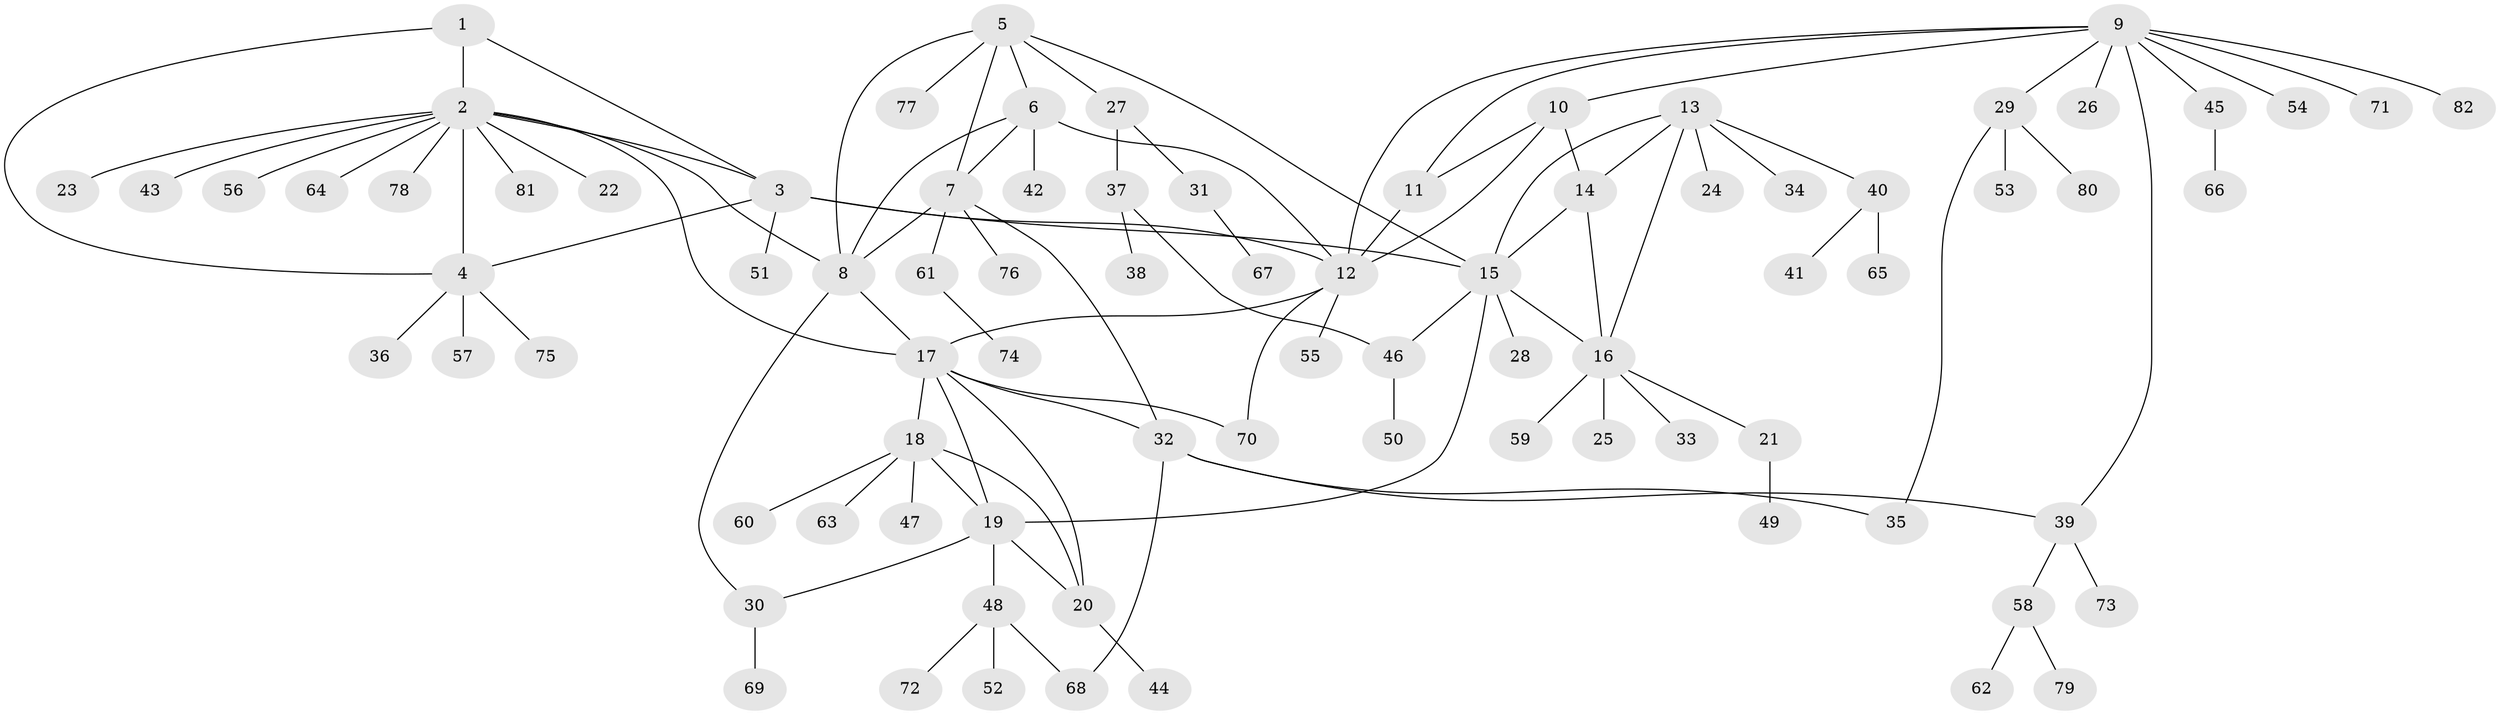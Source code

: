 // coarse degree distribution, {4: 0.03508771929824561, 13: 0.017543859649122806, 7: 0.017543859649122806, 5: 0.07017543859649122, 9: 0.017543859649122806, 3: 0.03508771929824561, 10: 0.03508771929824561, 8: 0.017543859649122806, 1: 0.6842105263157895, 2: 0.07017543859649122}
// Generated by graph-tools (version 1.1) at 2025/57/03/04/25 21:57:31]
// undirected, 82 vertices, 109 edges
graph export_dot {
graph [start="1"]
  node [color=gray90,style=filled];
  1;
  2;
  3;
  4;
  5;
  6;
  7;
  8;
  9;
  10;
  11;
  12;
  13;
  14;
  15;
  16;
  17;
  18;
  19;
  20;
  21;
  22;
  23;
  24;
  25;
  26;
  27;
  28;
  29;
  30;
  31;
  32;
  33;
  34;
  35;
  36;
  37;
  38;
  39;
  40;
  41;
  42;
  43;
  44;
  45;
  46;
  47;
  48;
  49;
  50;
  51;
  52;
  53;
  54;
  55;
  56;
  57;
  58;
  59;
  60;
  61;
  62;
  63;
  64;
  65;
  66;
  67;
  68;
  69;
  70;
  71;
  72;
  73;
  74;
  75;
  76;
  77;
  78;
  79;
  80;
  81;
  82;
  1 -- 2;
  1 -- 3;
  1 -- 4;
  2 -- 3;
  2 -- 4;
  2 -- 8;
  2 -- 17;
  2 -- 22;
  2 -- 23;
  2 -- 43;
  2 -- 56;
  2 -- 64;
  2 -- 78;
  2 -- 81;
  3 -- 4;
  3 -- 12;
  3 -- 15;
  3 -- 51;
  4 -- 36;
  4 -- 57;
  4 -- 75;
  5 -- 6;
  5 -- 7;
  5 -- 8;
  5 -- 15;
  5 -- 27;
  5 -- 77;
  6 -- 7;
  6 -- 8;
  6 -- 12;
  6 -- 42;
  7 -- 8;
  7 -- 32;
  7 -- 61;
  7 -- 76;
  8 -- 17;
  8 -- 30;
  9 -- 10;
  9 -- 11;
  9 -- 12;
  9 -- 26;
  9 -- 29;
  9 -- 39;
  9 -- 45;
  9 -- 54;
  9 -- 71;
  9 -- 82;
  10 -- 11;
  10 -- 12;
  10 -- 14;
  11 -- 12;
  12 -- 17;
  12 -- 55;
  12 -- 70;
  13 -- 14;
  13 -- 15;
  13 -- 16;
  13 -- 24;
  13 -- 34;
  13 -- 40;
  14 -- 15;
  14 -- 16;
  15 -- 16;
  15 -- 19;
  15 -- 28;
  15 -- 46;
  16 -- 21;
  16 -- 25;
  16 -- 33;
  16 -- 59;
  17 -- 18;
  17 -- 19;
  17 -- 20;
  17 -- 32;
  17 -- 70;
  18 -- 19;
  18 -- 20;
  18 -- 47;
  18 -- 60;
  18 -- 63;
  19 -- 20;
  19 -- 30;
  19 -- 48;
  20 -- 44;
  21 -- 49;
  27 -- 31;
  27 -- 37;
  29 -- 35;
  29 -- 53;
  29 -- 80;
  30 -- 69;
  31 -- 67;
  32 -- 35;
  32 -- 39;
  32 -- 68;
  37 -- 38;
  37 -- 46;
  39 -- 58;
  39 -- 73;
  40 -- 41;
  40 -- 65;
  45 -- 66;
  46 -- 50;
  48 -- 52;
  48 -- 68;
  48 -- 72;
  58 -- 62;
  58 -- 79;
  61 -- 74;
}
